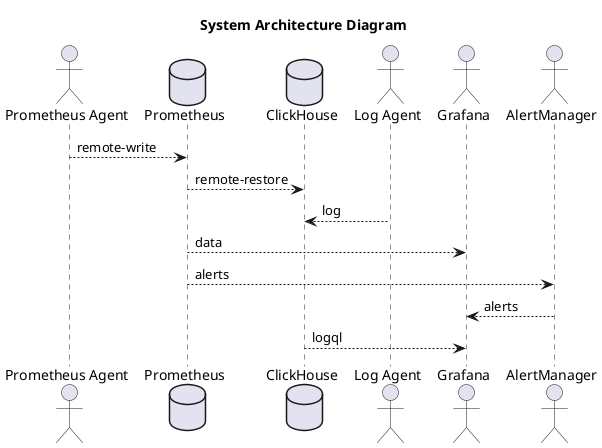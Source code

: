 @startuml
title System Architecture Diagram

actor "Prometheus Agent" as PAgent
database "Prometheus" as Prometheus
database "ClickHouse" as ClickHouse
actor "Log Agent" as LAgent
actor "Grafana" as Grafana
actor "AlertManager" as AlertManager

PAgent --> Prometheus : remote-write
Prometheus --> ClickHouse : remote-restore
LAgent --> ClickHouse : log
Prometheus --> Grafana : data
Prometheus --> AlertManager : alerts
AlertManager --> Grafana : alerts
ClickHouse --> Grafana : logql

@enduml

